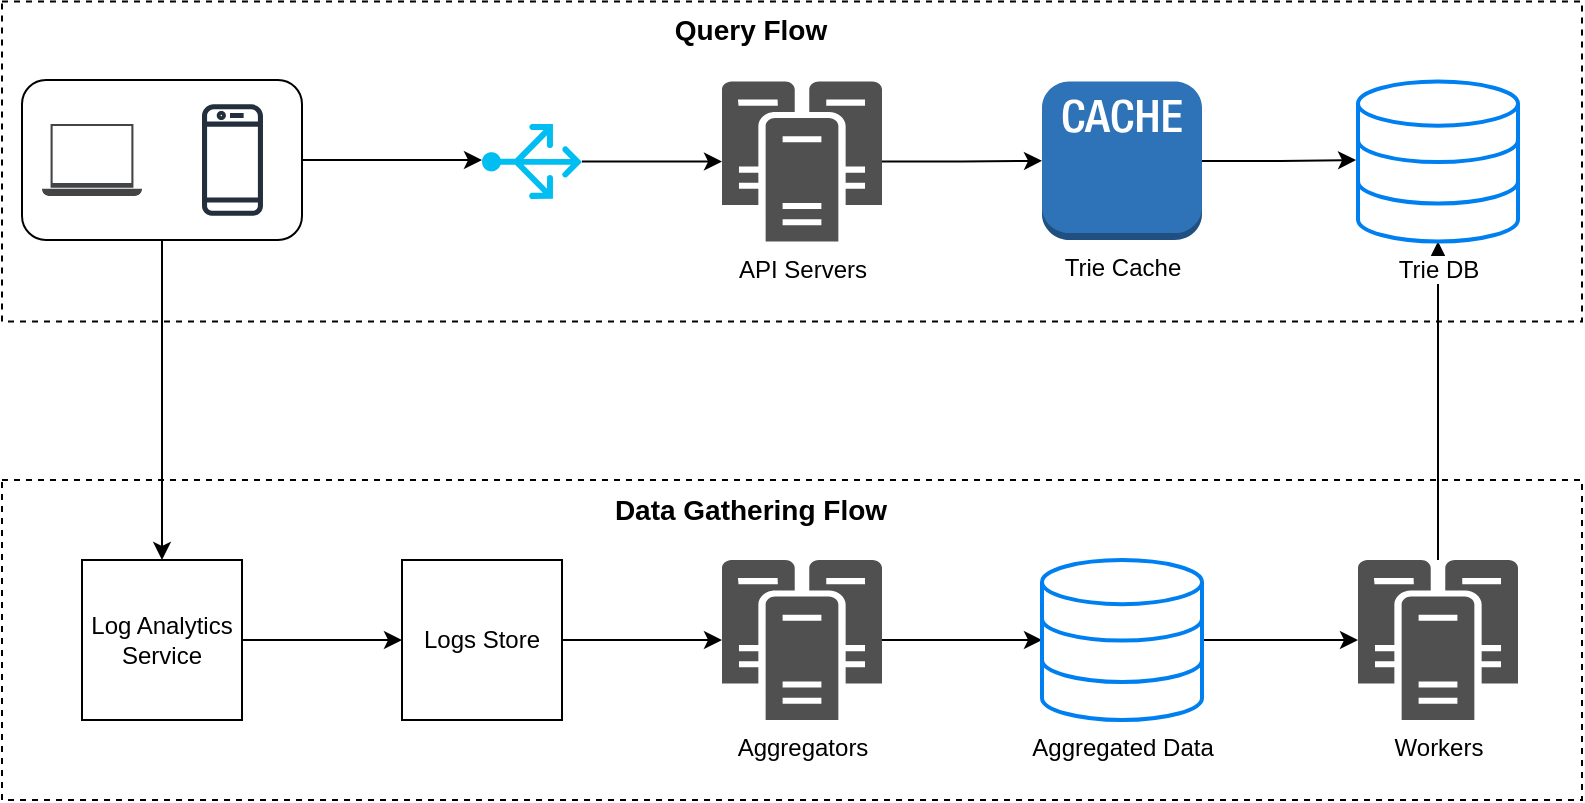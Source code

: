 <mxfile version="20.8.1" type="device"><diagram id="ZURJ1NCQNacwmsSRWWvk" name="Page-1"><mxGraphModel dx="1306" dy="766" grid="1" gridSize="10" guides="1" tooltips="1" connect="1" arrows="1" fold="1" page="1" pageScale="1" pageWidth="827" pageHeight="1169" math="0" shadow="0"><root><mxCell id="0"/><mxCell id="1" parent="0"/><mxCell id="Hro4KR-Ea_hueAFLcf6C-25" value="" style="rounded=0;whiteSpace=wrap;html=1;dashed=1;" vertex="1" parent="1"><mxGeometry x="40" y="240.75" width="790" height="160" as="geometry"/></mxCell><mxCell id="Hro4KR-Ea_hueAFLcf6C-24" value="" style="rounded=0;whiteSpace=wrap;html=1;dashed=1;" vertex="1" parent="1"><mxGeometry x="40" y="480" width="790" height="160" as="geometry"/></mxCell><mxCell id="um5dOseDlcGne9bCvdg4-6" style="edgeStyle=orthogonalEdgeStyle;rounded=0;orthogonalLoop=1;jettySize=auto;html=1;exitX=1;exitY=0.5;exitDx=0;exitDy=0;entryX=0;entryY=0.5;entryDx=0;entryDy=0;" parent="1" source="um5dOseDlcGne9bCvdg4-1" edge="1"><mxGeometry relative="1" as="geometry"><Array as="points"><mxPoint x="230" y="320"/><mxPoint x="230" y="320"/></Array><mxPoint x="280" y="320" as="targetPoint"/></mxGeometry></mxCell><mxCell id="Hro4KR-Ea_hueAFLcf6C-21" style="edgeStyle=orthogonalEdgeStyle;rounded=0;orthogonalLoop=1;jettySize=auto;html=1;entryX=0.5;entryY=0;entryDx=0;entryDy=0;" edge="1" parent="1" source="um5dOseDlcGne9bCvdg4-1" target="Hro4KR-Ea_hueAFLcf6C-18"><mxGeometry relative="1" as="geometry"/></mxCell><mxCell id="um5dOseDlcGne9bCvdg4-1" value="" style="rounded=1;whiteSpace=wrap;html=1;" parent="1" vertex="1"><mxGeometry x="50" y="280" width="140" height="80" as="geometry"/></mxCell><mxCell id="um5dOseDlcGne9bCvdg4-3" value="" style="sketch=0;pointerEvents=1;shadow=0;dashed=0;html=1;strokeColor=none;fillColor=#434445;aspect=fixed;labelPosition=center;verticalLabelPosition=bottom;verticalAlign=top;align=center;outlineConnect=0;shape=mxgraph.vvd.laptop;" parent="1" vertex="1"><mxGeometry x="60" y="302" width="50" height="36" as="geometry"/></mxCell><mxCell id="um5dOseDlcGne9bCvdg4-4" value="" style="sketch=0;outlineConnect=0;fontColor=#232F3E;gradientColor=none;fillColor=#232F3D;strokeColor=none;dashed=0;verticalLabelPosition=bottom;verticalAlign=top;align=center;html=1;fontSize=12;fontStyle=0;aspect=fixed;pointerEvents=1;shape=mxgraph.aws4.mobile_client;" parent="1" vertex="1"><mxGeometry x="140" y="291" width="30.49" height="58" as="geometry"/></mxCell><mxCell id="Hro4KR-Ea_hueAFLcf6C-12" style="edgeStyle=orthogonalEdgeStyle;rounded=0;orthogonalLoop=1;jettySize=auto;html=1;entryX=0;entryY=0.5;entryDx=0;entryDy=0;entryPerimeter=0;" edge="1" parent="1" source="um5dOseDlcGne9bCvdg4-7" target="um5dOseDlcGne9bCvdg4-22"><mxGeometry relative="1" as="geometry"/></mxCell><mxCell id="um5dOseDlcGne9bCvdg4-7" value="API Servers" style="sketch=0;pointerEvents=1;shadow=0;dashed=0;html=1;strokeColor=none;fillColor=#505050;labelPosition=center;verticalLabelPosition=bottom;verticalAlign=top;outlineConnect=0;align=center;shape=mxgraph.office.servers.cluster_server;" parent="1" vertex="1"><mxGeometry x="400" y="280.75" width="80" height="80" as="geometry"/></mxCell><mxCell id="Hro4KR-Ea_hueAFLcf6C-13" style="edgeStyle=orthogonalEdgeStyle;rounded=0;orthogonalLoop=1;jettySize=auto;html=1;entryX=-0.012;entryY=0.491;entryDx=0;entryDy=0;entryPerimeter=0;" edge="1" parent="1" source="um5dOseDlcGne9bCvdg4-22" target="Hro4KR-Ea_hueAFLcf6C-10"><mxGeometry relative="1" as="geometry"/></mxCell><mxCell id="um5dOseDlcGne9bCvdg4-22" value="Trie Cache" style="outlineConnect=0;dashed=0;verticalLabelPosition=bottom;verticalAlign=top;align=center;html=1;shape=mxgraph.aws3.cache_node;fillColor=#2E73B8;gradientColor=none;" parent="1" vertex="1"><mxGeometry x="560" y="280.75" width="80" height="79.25" as="geometry"/></mxCell><mxCell id="Hro4KR-Ea_hueAFLcf6C-11" style="edgeStyle=orthogonalEdgeStyle;rounded=0;orthogonalLoop=1;jettySize=auto;html=1;" edge="1" parent="1" source="Hro4KR-Ea_hueAFLcf6C-1" target="um5dOseDlcGne9bCvdg4-7"><mxGeometry relative="1" as="geometry"/></mxCell><mxCell id="Hro4KR-Ea_hueAFLcf6C-1" value="" style="verticalLabelPosition=bottom;html=1;verticalAlign=top;align=center;strokeColor=none;fillColor=#00BEF2;shape=mxgraph.azure.load_balancer_generic;pointerEvents=1;direction=north;" vertex="1" parent="1"><mxGeometry x="280" y="302" width="50" height="37.5" as="geometry"/></mxCell><mxCell id="Hro4KR-Ea_hueAFLcf6C-15" style="edgeStyle=orthogonalEdgeStyle;rounded=0;orthogonalLoop=1;jettySize=auto;html=1;" edge="1" parent="1" source="Hro4KR-Ea_hueAFLcf6C-5" target="Hro4KR-Ea_hueAFLcf6C-7"><mxGeometry relative="1" as="geometry"/></mxCell><mxCell id="Hro4KR-Ea_hueAFLcf6C-5" value="Aggregators" style="sketch=0;pointerEvents=1;shadow=0;dashed=0;html=1;strokeColor=none;fillColor=#505050;labelPosition=center;verticalLabelPosition=bottom;verticalAlign=top;outlineConnect=0;align=center;shape=mxgraph.office.servers.cluster_server;" vertex="1" parent="1"><mxGeometry x="400" y="520" width="80" height="80" as="geometry"/></mxCell><mxCell id="Hro4KR-Ea_hueAFLcf6C-17" style="edgeStyle=orthogonalEdgeStyle;rounded=0;orthogonalLoop=1;jettySize=auto;html=1;" edge="1" parent="1" source="Hro4KR-Ea_hueAFLcf6C-6" target="Hro4KR-Ea_hueAFLcf6C-10"><mxGeometry relative="1" as="geometry"/></mxCell><mxCell id="Hro4KR-Ea_hueAFLcf6C-6" value="Workers" style="sketch=0;pointerEvents=1;shadow=0;dashed=0;html=1;strokeColor=none;fillColor=#505050;labelPosition=center;verticalLabelPosition=bottom;verticalAlign=top;outlineConnect=0;align=center;shape=mxgraph.office.servers.cluster_server;" vertex="1" parent="1"><mxGeometry x="718" y="520" width="80" height="80" as="geometry"/></mxCell><mxCell id="Hro4KR-Ea_hueAFLcf6C-16" style="edgeStyle=orthogonalEdgeStyle;rounded=0;orthogonalLoop=1;jettySize=auto;html=1;" edge="1" parent="1" source="Hro4KR-Ea_hueAFLcf6C-7" target="Hro4KR-Ea_hueAFLcf6C-6"><mxGeometry relative="1" as="geometry"/></mxCell><mxCell id="Hro4KR-Ea_hueAFLcf6C-7" value="Aggregated Data" style="html=1;verticalLabelPosition=bottom;align=center;labelBackgroundColor=#ffffff;verticalAlign=top;strokeWidth=2;strokeColor=#0080F0;shadow=0;dashed=0;shape=mxgraph.ios7.icons.data;" vertex="1" parent="1"><mxGeometry x="560" y="520" width="80" height="80" as="geometry"/></mxCell><mxCell id="Hro4KR-Ea_hueAFLcf6C-10" value="Trie DB" style="html=1;verticalLabelPosition=bottom;align=center;labelBackgroundColor=#ffffff;verticalAlign=top;strokeWidth=2;strokeColor=#0080F0;shadow=0;dashed=0;shape=mxgraph.ios7.icons.data;" vertex="1" parent="1"><mxGeometry x="718" y="280.75" width="80" height="80" as="geometry"/></mxCell><mxCell id="Hro4KR-Ea_hueAFLcf6C-22" style="edgeStyle=orthogonalEdgeStyle;rounded=0;orthogonalLoop=1;jettySize=auto;html=1;entryX=0;entryY=0.5;entryDx=0;entryDy=0;" edge="1" parent="1" source="Hro4KR-Ea_hueAFLcf6C-18" target="Hro4KR-Ea_hueAFLcf6C-19"><mxGeometry relative="1" as="geometry"/></mxCell><mxCell id="Hro4KR-Ea_hueAFLcf6C-18" value="Log Analytics Service" style="rounded=0;whiteSpace=wrap;html=1;" vertex="1" parent="1"><mxGeometry x="80" y="520" width="80" height="80" as="geometry"/></mxCell><mxCell id="Hro4KR-Ea_hueAFLcf6C-23" style="edgeStyle=orthogonalEdgeStyle;rounded=0;orthogonalLoop=1;jettySize=auto;html=1;" edge="1" parent="1" source="Hro4KR-Ea_hueAFLcf6C-19" target="Hro4KR-Ea_hueAFLcf6C-5"><mxGeometry relative="1" as="geometry"/></mxCell><mxCell id="Hro4KR-Ea_hueAFLcf6C-19" value="Logs Store" style="rounded=0;whiteSpace=wrap;html=1;" vertex="1" parent="1"><mxGeometry x="240" y="520" width="80" height="80" as="geometry"/></mxCell><mxCell id="Hro4KR-Ea_hueAFLcf6C-26" value="Query Flow" style="text;strokeColor=none;fillColor=none;html=1;fontSize=14;fontStyle=1;verticalAlign=middle;align=center;" vertex="1" parent="1"><mxGeometry x="334" y="240" width="160" height="30" as="geometry"/></mxCell><mxCell id="Hro4KR-Ea_hueAFLcf6C-27" value="Data Gathering Flow" style="text;strokeColor=none;fillColor=none;html=1;fontSize=14;fontStyle=1;verticalAlign=middle;align=center;" vertex="1" parent="1"><mxGeometry x="334" y="480" width="160" height="30" as="geometry"/></mxCell></root></mxGraphModel></diagram></mxfile>